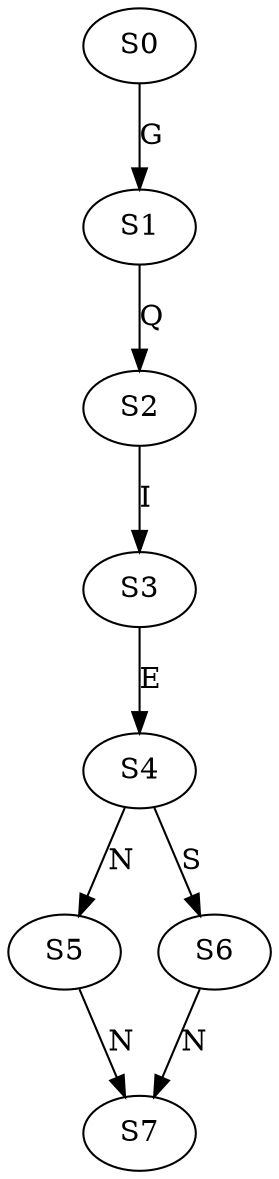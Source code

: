 strict digraph  {
	S0 -> S1 [ label = G ];
	S1 -> S2 [ label = Q ];
	S2 -> S3 [ label = I ];
	S3 -> S4 [ label = E ];
	S4 -> S5 [ label = N ];
	S4 -> S6 [ label = S ];
	S5 -> S7 [ label = N ];
	S6 -> S7 [ label = N ];
}
